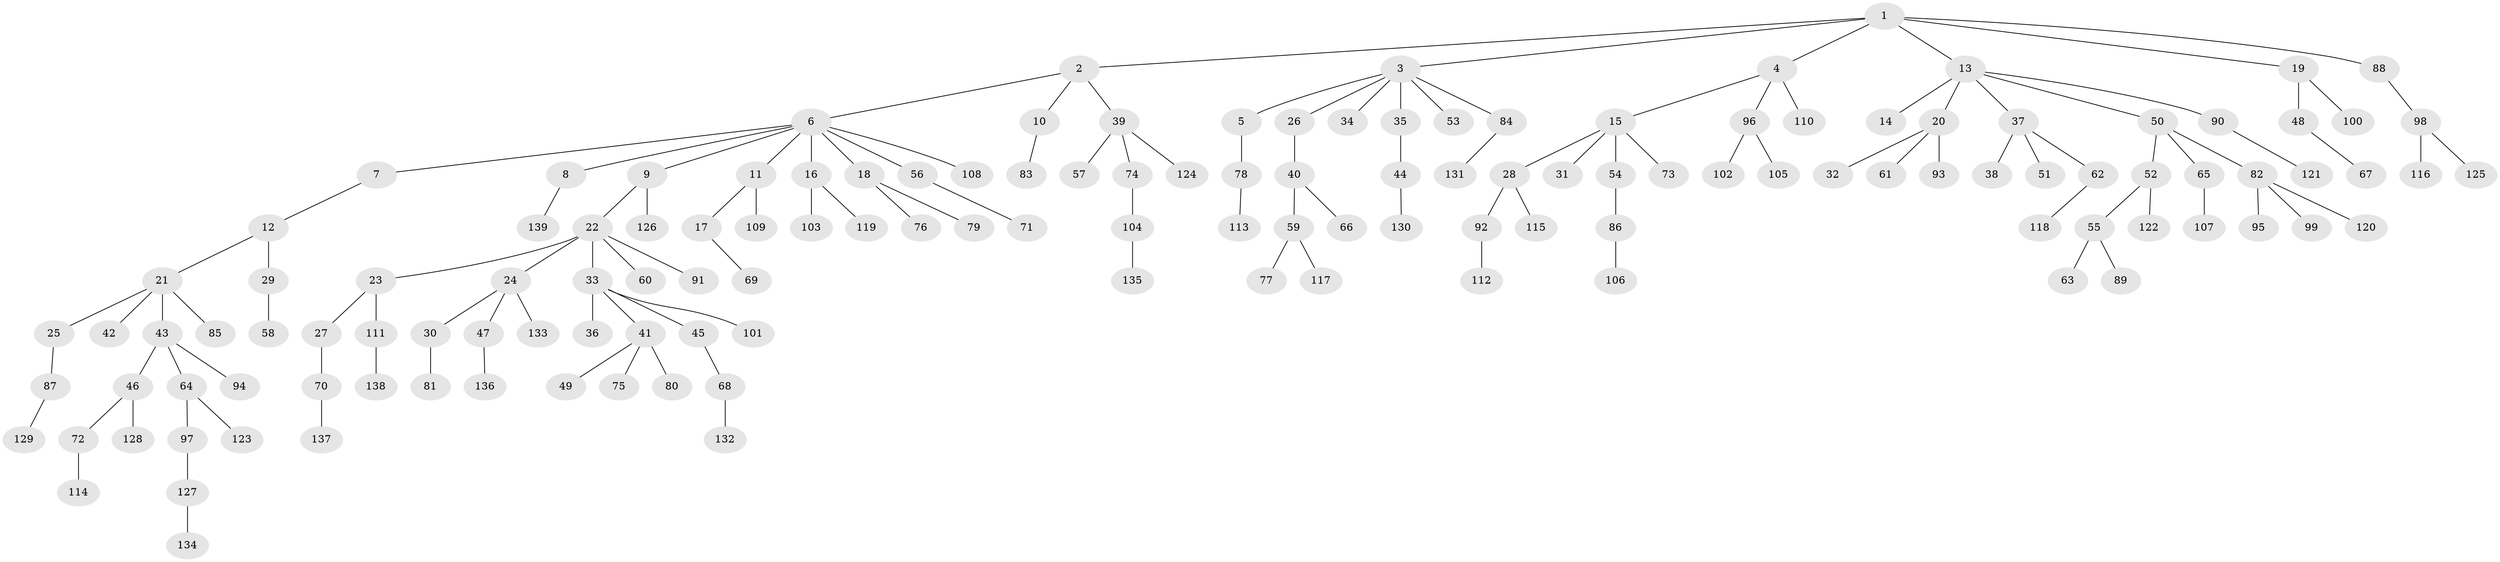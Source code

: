 // coarse degree distribution, {15: 0.024390243902439025, 1: 0.6829268292682927, 10: 0.024390243902439025, 4: 0.04878048780487805, 2: 0.1951219512195122, 3: 0.024390243902439025}
// Generated by graph-tools (version 1.1) at 2025/19/03/04/25 18:19:09]
// undirected, 139 vertices, 138 edges
graph export_dot {
graph [start="1"]
  node [color=gray90,style=filled];
  1;
  2;
  3;
  4;
  5;
  6;
  7;
  8;
  9;
  10;
  11;
  12;
  13;
  14;
  15;
  16;
  17;
  18;
  19;
  20;
  21;
  22;
  23;
  24;
  25;
  26;
  27;
  28;
  29;
  30;
  31;
  32;
  33;
  34;
  35;
  36;
  37;
  38;
  39;
  40;
  41;
  42;
  43;
  44;
  45;
  46;
  47;
  48;
  49;
  50;
  51;
  52;
  53;
  54;
  55;
  56;
  57;
  58;
  59;
  60;
  61;
  62;
  63;
  64;
  65;
  66;
  67;
  68;
  69;
  70;
  71;
  72;
  73;
  74;
  75;
  76;
  77;
  78;
  79;
  80;
  81;
  82;
  83;
  84;
  85;
  86;
  87;
  88;
  89;
  90;
  91;
  92;
  93;
  94;
  95;
  96;
  97;
  98;
  99;
  100;
  101;
  102;
  103;
  104;
  105;
  106;
  107;
  108;
  109;
  110;
  111;
  112;
  113;
  114;
  115;
  116;
  117;
  118;
  119;
  120;
  121;
  122;
  123;
  124;
  125;
  126;
  127;
  128;
  129;
  130;
  131;
  132;
  133;
  134;
  135;
  136;
  137;
  138;
  139;
  1 -- 2;
  1 -- 3;
  1 -- 4;
  1 -- 13;
  1 -- 19;
  1 -- 88;
  2 -- 6;
  2 -- 10;
  2 -- 39;
  3 -- 5;
  3 -- 26;
  3 -- 34;
  3 -- 35;
  3 -- 53;
  3 -- 84;
  4 -- 15;
  4 -- 96;
  4 -- 110;
  5 -- 78;
  6 -- 7;
  6 -- 8;
  6 -- 9;
  6 -- 11;
  6 -- 16;
  6 -- 18;
  6 -- 56;
  6 -- 108;
  7 -- 12;
  8 -- 139;
  9 -- 22;
  9 -- 126;
  10 -- 83;
  11 -- 17;
  11 -- 109;
  12 -- 21;
  12 -- 29;
  13 -- 14;
  13 -- 20;
  13 -- 37;
  13 -- 50;
  13 -- 90;
  15 -- 28;
  15 -- 31;
  15 -- 54;
  15 -- 73;
  16 -- 103;
  16 -- 119;
  17 -- 69;
  18 -- 76;
  18 -- 79;
  19 -- 48;
  19 -- 100;
  20 -- 32;
  20 -- 61;
  20 -- 93;
  21 -- 25;
  21 -- 42;
  21 -- 43;
  21 -- 85;
  22 -- 23;
  22 -- 24;
  22 -- 33;
  22 -- 60;
  22 -- 91;
  23 -- 27;
  23 -- 111;
  24 -- 30;
  24 -- 47;
  24 -- 133;
  25 -- 87;
  26 -- 40;
  27 -- 70;
  28 -- 92;
  28 -- 115;
  29 -- 58;
  30 -- 81;
  33 -- 36;
  33 -- 41;
  33 -- 45;
  33 -- 101;
  35 -- 44;
  37 -- 38;
  37 -- 51;
  37 -- 62;
  39 -- 57;
  39 -- 74;
  39 -- 124;
  40 -- 59;
  40 -- 66;
  41 -- 49;
  41 -- 75;
  41 -- 80;
  43 -- 46;
  43 -- 64;
  43 -- 94;
  44 -- 130;
  45 -- 68;
  46 -- 72;
  46 -- 128;
  47 -- 136;
  48 -- 67;
  50 -- 52;
  50 -- 65;
  50 -- 82;
  52 -- 55;
  52 -- 122;
  54 -- 86;
  55 -- 63;
  55 -- 89;
  56 -- 71;
  59 -- 77;
  59 -- 117;
  62 -- 118;
  64 -- 97;
  64 -- 123;
  65 -- 107;
  68 -- 132;
  70 -- 137;
  72 -- 114;
  74 -- 104;
  78 -- 113;
  82 -- 95;
  82 -- 99;
  82 -- 120;
  84 -- 131;
  86 -- 106;
  87 -- 129;
  88 -- 98;
  90 -- 121;
  92 -- 112;
  96 -- 102;
  96 -- 105;
  97 -- 127;
  98 -- 116;
  98 -- 125;
  104 -- 135;
  111 -- 138;
  127 -- 134;
}
